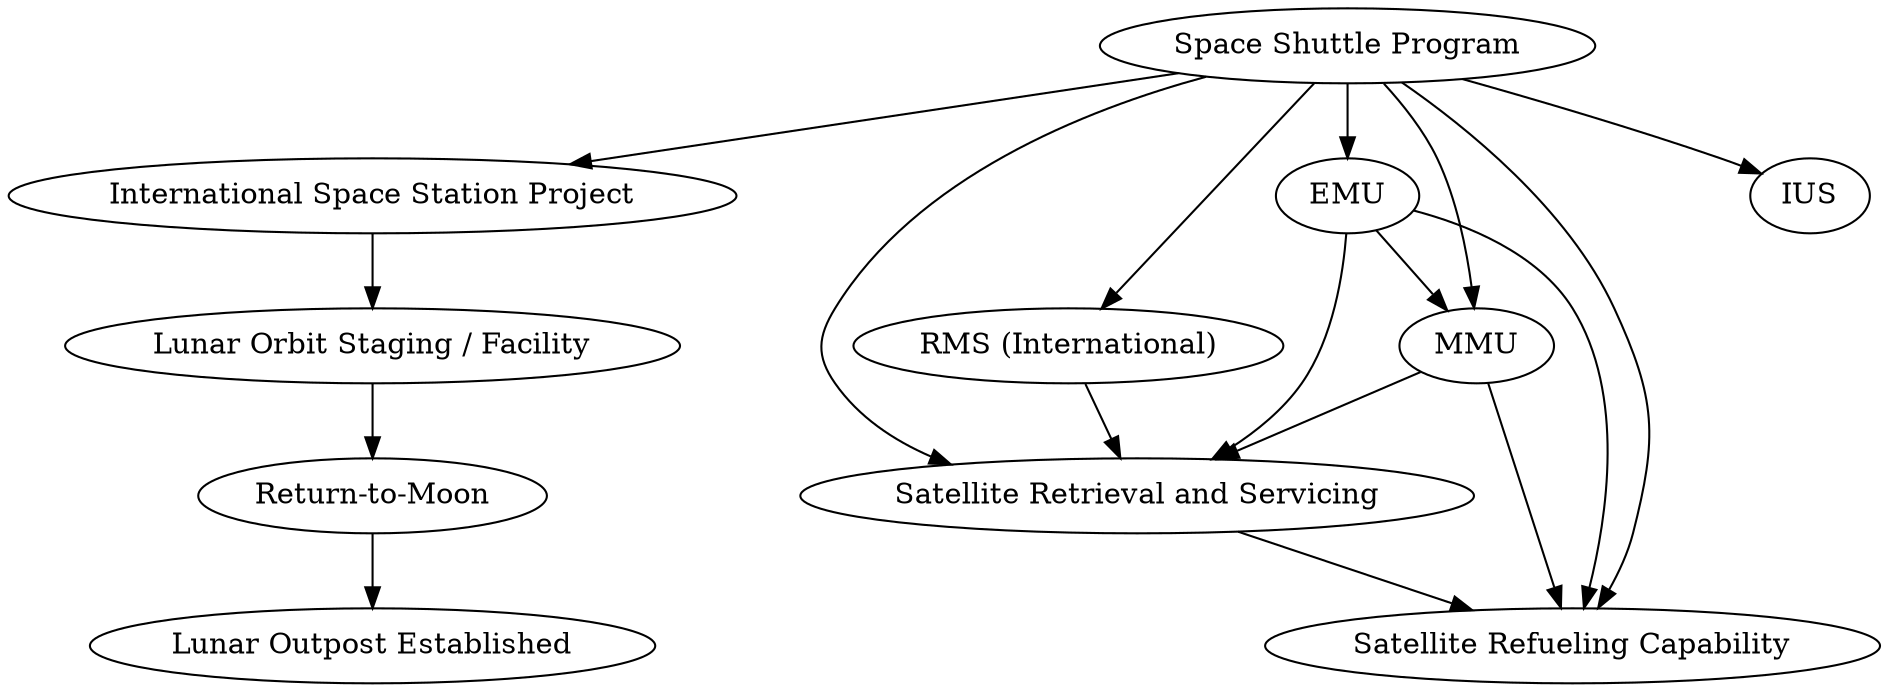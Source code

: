 digraph GRAPH_0 {
"Space Shuttle Program" -> "International Space Station Project"
"Space Shuttle Program" -> "RMS (International)"
"Space Shuttle Program" -> "IUS"
"Space Shuttle Program" -> "EMU"
"EMU" -> "MMU"

"Space Shuttle Program" -> "MMU"
"Space Shuttle Program" -> "Satellite Retrieval and Servicing"
"EMU" -> "Satellite Retrieval and Servicing"
"RMS (International)" -> "Satellite Retrieval and Servicing"
"MMU" -> "Satellite Retrieval and Servicing"
"Satellite Retrieval and Servicing" ->"Satellite Refueling Capability"
"Space Shuttle Program" -> "Satellite Refueling Capability"
"EMU" -> "Satellite Refueling Capability"
"MMU" -> "Satellite Refueling Capability"
"International Space Station Project" -> "Lunar Orbit Staging / Facility"
"Lunar Orbit Staging / Facility" -> "Return-to-Moon"
"Return-to-Moon" -> "Lunar Outpost Established"


}